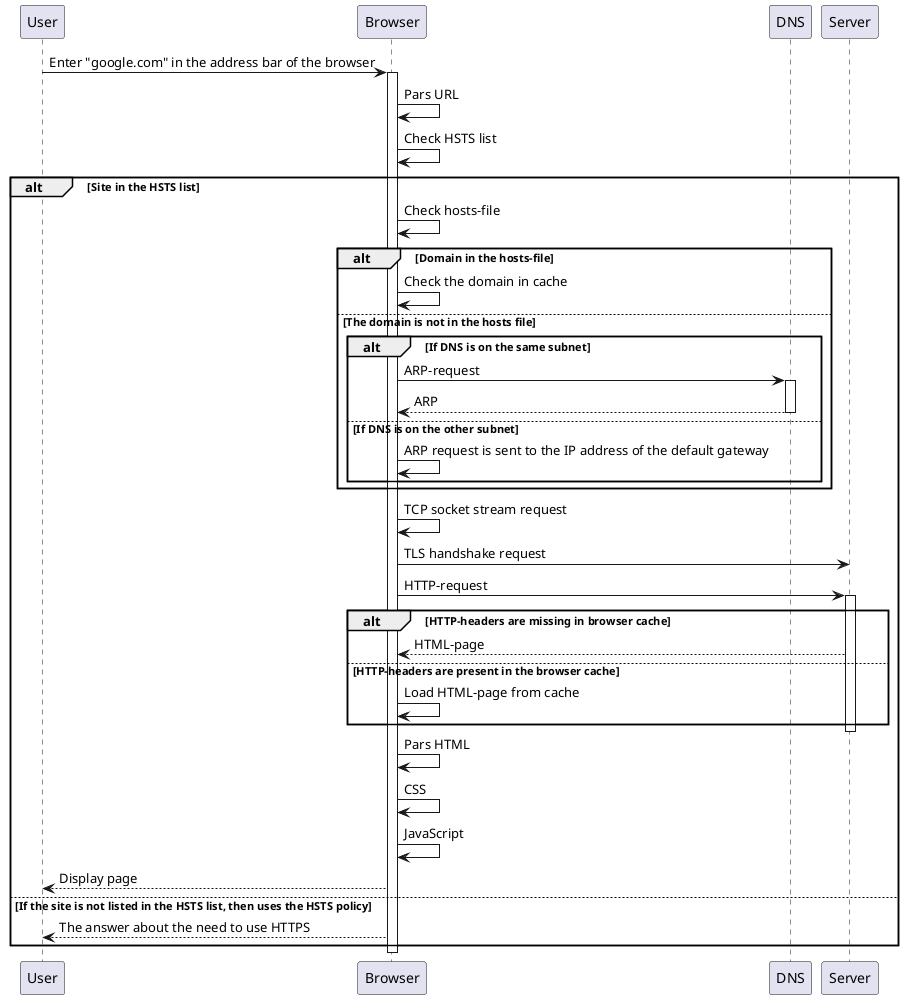 @startuml

participant User
participant Browser
participant DNS
participant Server

User -> Browser : Enter "google.com" in the address bar of the browser
Activate Browser
Browser -> Browser : Pars URL

Browser -> Browser : Check HSTS list

Alt Site in the HSTS list

Browser -> Browser : Check hosts-file

Alt Domain in the hosts-file

Browser -> Browser : Check the domain in cache

Else The domain is not in the hosts file

Alt If DNS is on the same subnet
Browser -> DNS : ARP-request
Activate DNS
Browser <-- DNS : ARP
Deactivate DNS
Else If DNS is on the other subnet
Browser -> Browser : ARP request is sent to the IP address of the default gateway
end
end

Browser -> Browser : TCP socket stream request
Browser -> Server : TLS handshake request
Browser -> Server : HTTP-request
Activate Server

Alt HTTP-headers are missing in browser cache

Server --> Browser : HTML-page

Else HTTP-headers are present in the browser cache
Browser -> Browser : Load HTML-page from cache
end

Deactivate Server

Browser -> Browser : Pars HTML
Browser -> Browser : CSS
Browser -> Browser : JavaScript
Browser --> User : Display page

else If the site is not listed in the HSTS list, then uses the HSTS policy

Browser --> User: The answer about the need to use HTTPS

end

Deactivate Browser

@enduml
